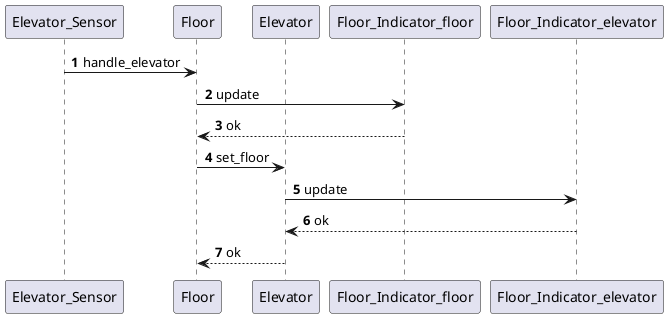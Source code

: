 @startuml
autonumber

participant Elevator_Sensor as ES
participant Floor as F
participant Elevator as E
participant Floor_Indicator_floor as FIf
participant Floor_Indicator_elevator as FIe

ES		->		F:		handle_elevator
F		->		FIf:	update
FIf		-->		F:		ok
F		->		E:		set_floor
E		->		FIe:	update
FIe		-->		E:		ok
E		-->		F:		ok




@enduml